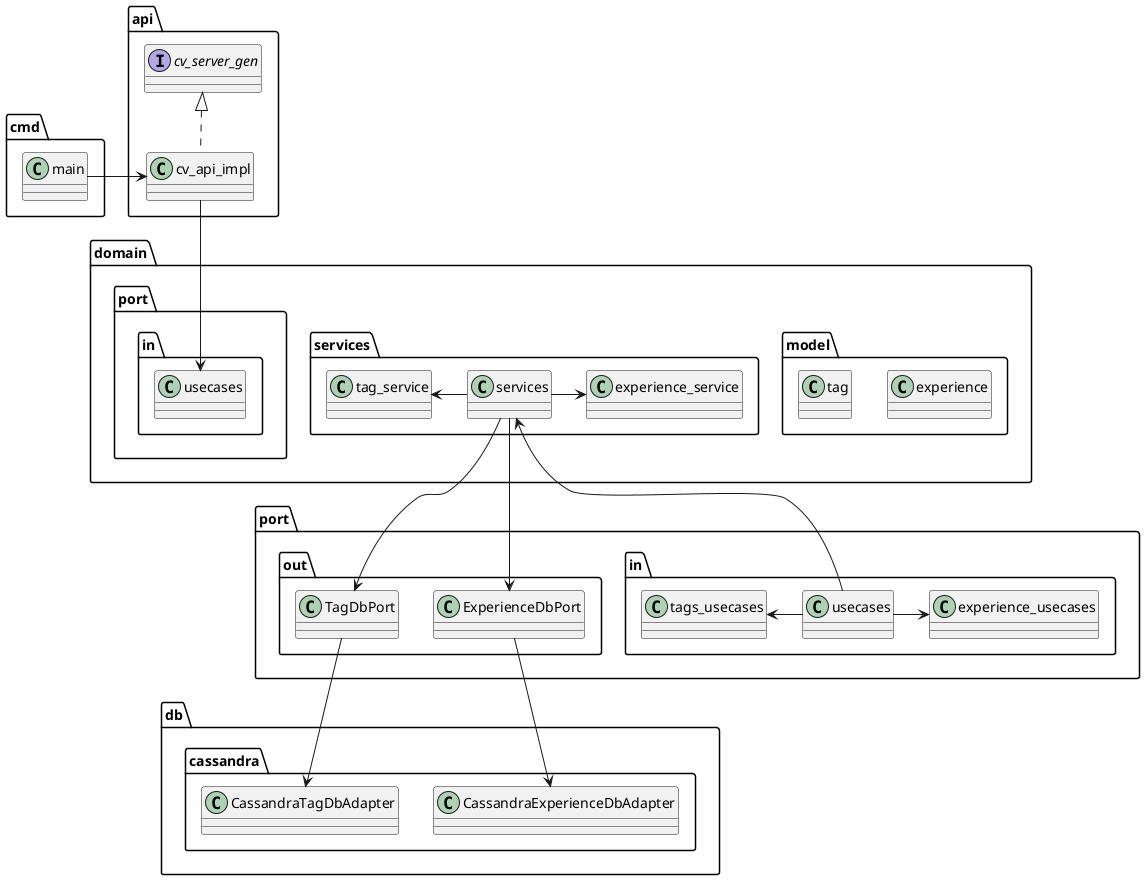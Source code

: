 @startuml "overview"

package cmd {
    class main
}

package api {
    class cv_api_impl implements cv_server_gen

    cmd.main -> cv_api_impl
}

package domain {

    package model {
        class experience
        class tag
    }

    package services {
        class services
        class experience_service
        class tag_service

        services -right-> experience_service
        services -left-> tag_service
    }

    api.cv_api_impl --> port.in.usecases
}

package port.in {
    class usecases
    class experience_usecases
    class tags_usecases

    usecases -right-> port.in.experience_usecases
    usecases -left-> port.in.tags_usecases

    port.in.usecases --> domain.services.services
}

package port.out {
    class ExperienceDbPort
    class TagDbPort

    domain.services.services -down-> ExperienceDbPort
    domain.services.services -down-> TagDbPort
}

package db.cassandra{
    class CassandraExperienceDbAdapter
    class CassandraTagDbAdapter

    port.out.ExperienceDbPort -down-> CassandraExperienceDbAdapter
    port.out.TagDbPort -down-> CassandraTagDbAdapter
}


@enduml
